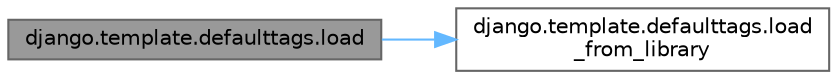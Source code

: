 digraph "django.template.defaulttags.load"
{
 // LATEX_PDF_SIZE
  bgcolor="transparent";
  edge [fontname=Helvetica,fontsize=10,labelfontname=Helvetica,labelfontsize=10];
  node [fontname=Helvetica,fontsize=10,shape=box,height=0.2,width=0.4];
  rankdir="LR";
  Node1 [id="Node000001",label="django.template.defaulttags.load",height=0.2,width=0.4,color="gray40", fillcolor="grey60", style="filled", fontcolor="black",tooltip=" "];
  Node1 -> Node2 [id="edge1_Node000001_Node000002",color="steelblue1",style="solid",tooltip=" "];
  Node2 [id="Node000002",label="django.template.defaulttags.load\l_from_library",height=0.2,width=0.4,color="grey40", fillcolor="white", style="filled",URL="$namespacedjango_1_1template_1_1defaulttags.html#acafd4f7cb7dfb3977db56fcef7b270bc",tooltip=" "];
}
